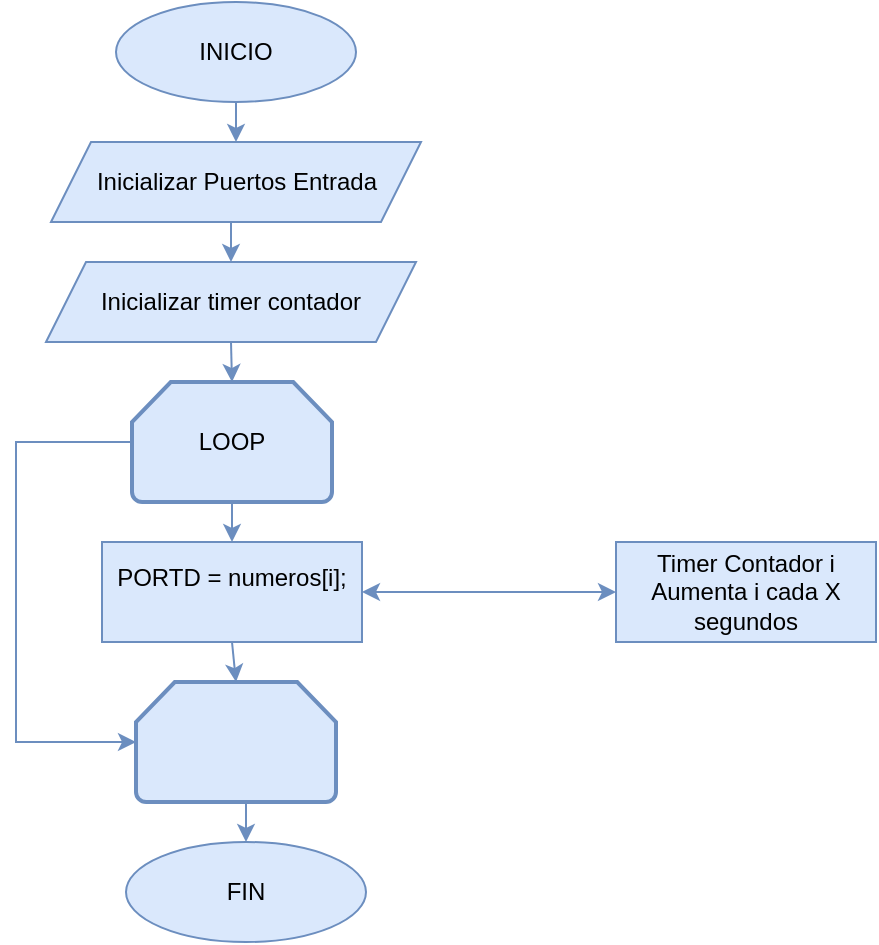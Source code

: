 <mxfile version="13.7.9" type="device"><diagram id="RkzGUc-kI-moD2gNVPd8" name="Página-1"><mxGraphModel dx="621" dy="461" grid="1" gridSize="10" guides="1" tooltips="1" connect="1" arrows="1" fold="1" page="1" pageScale="1" pageWidth="827" pageHeight="1169" math="0" shadow="0"><root><mxCell id="0"/><mxCell id="1" parent="0"/><mxCell id="JSBFssbvFmGR2ezGC-rq-2" style="edgeStyle=orthogonalEdgeStyle;rounded=0;orthogonalLoop=1;jettySize=auto;html=1;exitX=0.5;exitY=1;exitDx=0;exitDy=0;entryX=0.5;entryY=0;entryDx=0;entryDy=0;fillColor=#dae8fc;strokeColor=#6c8ebf;" parent="1" source="VUDF60SN61y1hMehMgix-1" target="JSBFssbvFmGR2ezGC-rq-1" edge="1"><mxGeometry relative="1" as="geometry"/></mxCell><mxCell id="VUDF60SN61y1hMehMgix-1" value="INICIO" style="ellipse;whiteSpace=wrap;html=1;fillColor=#dae8fc;strokeColor=#6c8ebf;" parent="1" vertex="1"><mxGeometry x="190" y="70" width="120" height="50" as="geometry"/></mxCell><mxCell id="J6BRTuq1hJfzdSf7stNh-1" style="edgeStyle=orthogonalEdgeStyle;rounded=0;orthogonalLoop=1;jettySize=auto;html=1;exitX=0;exitY=0.5;exitDx=0;exitDy=0;exitPerimeter=0;entryX=0;entryY=0.5;entryDx=0;entryDy=0;entryPerimeter=0;fillColor=#dae8fc;strokeColor=#6c8ebf;" parent="1" source="VUDF60SN61y1hMehMgix-3" target="VUDF60SN61y1hMehMgix-4" edge="1"><mxGeometry relative="1" as="geometry"><Array as="points"><mxPoint x="140" y="290"/><mxPoint x="140" y="440"/></Array></mxGeometry></mxCell><mxCell id="J6BRTuq1hJfzdSf7stNh-16" style="edgeStyle=none;rounded=0;orthogonalLoop=1;jettySize=auto;html=1;exitX=0.5;exitY=1;exitDx=0;exitDy=0;exitPerimeter=0;entryX=0.5;entryY=0;entryDx=0;entryDy=0;fillColor=#dae8fc;strokeColor=#6c8ebf;" parent="1" source="VUDF60SN61y1hMehMgix-3" target="JSBFssbvFmGR2ezGC-rq-8" edge="1"><mxGeometry relative="1" as="geometry"/></mxCell><mxCell id="VUDF60SN61y1hMehMgix-3" value="LOOP" style="strokeWidth=2;html=1;shape=mxgraph.flowchart.loop_limit;whiteSpace=wrap;fillColor=#dae8fc;strokeColor=#6c8ebf;" parent="1" vertex="1"><mxGeometry x="198" y="260" width="100" height="60" as="geometry"/></mxCell><mxCell id="JSBFssbvFmGR2ezGC-rq-27" style="edgeStyle=orthogonalEdgeStyle;rounded=0;orthogonalLoop=1;jettySize=auto;html=1;exitX=0.5;exitY=1;exitDx=0;exitDy=0;exitPerimeter=0;entryX=0.5;entryY=0;entryDx=0;entryDy=0;fillColor=#dae8fc;strokeColor=#6c8ebf;" parent="1" source="VUDF60SN61y1hMehMgix-4" target="VUDF60SN61y1hMehMgix-5" edge="1"><mxGeometry relative="1" as="geometry"/></mxCell><mxCell id="VUDF60SN61y1hMehMgix-4" value="" style="strokeWidth=2;html=1;shape=mxgraph.flowchart.loop_limit;whiteSpace=wrap;fillColor=#dae8fc;strokeColor=#6c8ebf;" parent="1" vertex="1"><mxGeometry x="200" y="410" width="100" height="60" as="geometry"/></mxCell><mxCell id="VUDF60SN61y1hMehMgix-5" value="FIN" style="ellipse;whiteSpace=wrap;html=1;fillColor=#dae8fc;strokeColor=#6c8ebf;" parent="1" vertex="1"><mxGeometry x="195" y="490" width="120" height="50" as="geometry"/></mxCell><mxCell id="J6BRTuq1hJfzdSf7stNh-5" style="edgeStyle=orthogonalEdgeStyle;rounded=0;orthogonalLoop=1;jettySize=auto;html=1;exitX=0.5;exitY=1;exitDx=0;exitDy=0;entryX=0.5;entryY=0;entryDx=0;entryDy=0;fillColor=#dae8fc;strokeColor=#6c8ebf;" parent="1" source="JSBFssbvFmGR2ezGC-rq-1" edge="1"><mxGeometry relative="1" as="geometry"><mxPoint x="247.5" y="200" as="targetPoint"/></mxGeometry></mxCell><mxCell id="JSBFssbvFmGR2ezGC-rq-1" value="Inicializar Puertos Entrada" style="shape=parallelogram;perimeter=parallelogramPerimeter;whiteSpace=wrap;html=1;fixedSize=1;fillColor=#dae8fc;strokeColor=#6c8ebf;" parent="1" vertex="1"><mxGeometry x="157.5" y="140" width="185" height="40" as="geometry"/></mxCell><mxCell id="J6BRTuq1hJfzdSf7stNh-17" style="edgeStyle=none;rounded=0;orthogonalLoop=1;jettySize=auto;html=1;exitX=0.5;exitY=1;exitDx=0;exitDy=0;entryX=0.5;entryY=0;entryDx=0;entryDy=0;entryPerimeter=0;fillColor=#dae8fc;strokeColor=#6c8ebf;" parent="1" source="JSBFssbvFmGR2ezGC-rq-8" target="VUDF60SN61y1hMehMgix-4" edge="1"><mxGeometry relative="1" as="geometry"/></mxCell><mxCell id="JSBFssbvFmGR2ezGC-rq-8" value="&lt;div&gt;PORTD = numeros[i];&lt;/div&gt;&lt;div&gt;&lt;br&gt;&lt;/div&gt;" style="rounded=0;whiteSpace=wrap;html=1;fillColor=#dae8fc;strokeColor=#6c8ebf;" parent="1" vertex="1"><mxGeometry x="183" y="340" width="130" height="50" as="geometry"/></mxCell><mxCell id="J6BRTuq1hJfzdSf7stNh-15" style="edgeStyle=none;rounded=0;orthogonalLoop=1;jettySize=auto;html=1;exitX=0.5;exitY=1;exitDx=0;exitDy=0;entryX=0.5;entryY=0;entryDx=0;entryDy=0;entryPerimeter=0;fillColor=#dae8fc;strokeColor=#6c8ebf;" parent="1" source="J6BRTuq1hJfzdSf7stNh-4" target="VUDF60SN61y1hMehMgix-3" edge="1"><mxGeometry relative="1" as="geometry"/></mxCell><mxCell id="J6BRTuq1hJfzdSf7stNh-4" value="Inicializar timer contador" style="shape=parallelogram;perimeter=parallelogramPerimeter;whiteSpace=wrap;html=1;fixedSize=1;fillColor=#dae8fc;strokeColor=#6c8ebf;" parent="1" vertex="1"><mxGeometry x="155" y="200" width="185" height="40" as="geometry"/></mxCell><mxCell id="J6BRTuq1hJfzdSf7stNh-9" value="&lt;div&gt;Timer Contador i&lt;/div&gt;&lt;div&gt;Aumenta i cada X segundos&lt;/div&gt;" style="rounded=0;whiteSpace=wrap;html=1;fillColor=#dae8fc;strokeColor=#6c8ebf;" parent="1" vertex="1"><mxGeometry x="440" y="340" width="130" height="50" as="geometry"/></mxCell><mxCell id="J6BRTuq1hJfzdSf7stNh-13" value="" style="endArrow=classic;startArrow=classic;html=1;entryX=0;entryY=0.5;entryDx=0;entryDy=0;exitX=1;exitY=0.5;exitDx=0;exitDy=0;fillColor=#dae8fc;strokeColor=#6c8ebf;" parent="1" source="JSBFssbvFmGR2ezGC-rq-8" target="J6BRTuq1hJfzdSf7stNh-9" edge="1"><mxGeometry width="50" height="50" relative="1" as="geometry"><mxPoint x="330" y="370" as="sourcePoint"/><mxPoint x="450" y="345" as="targetPoint"/><Array as="points"/></mxGeometry></mxCell></root></mxGraphModel></diagram></mxfile>